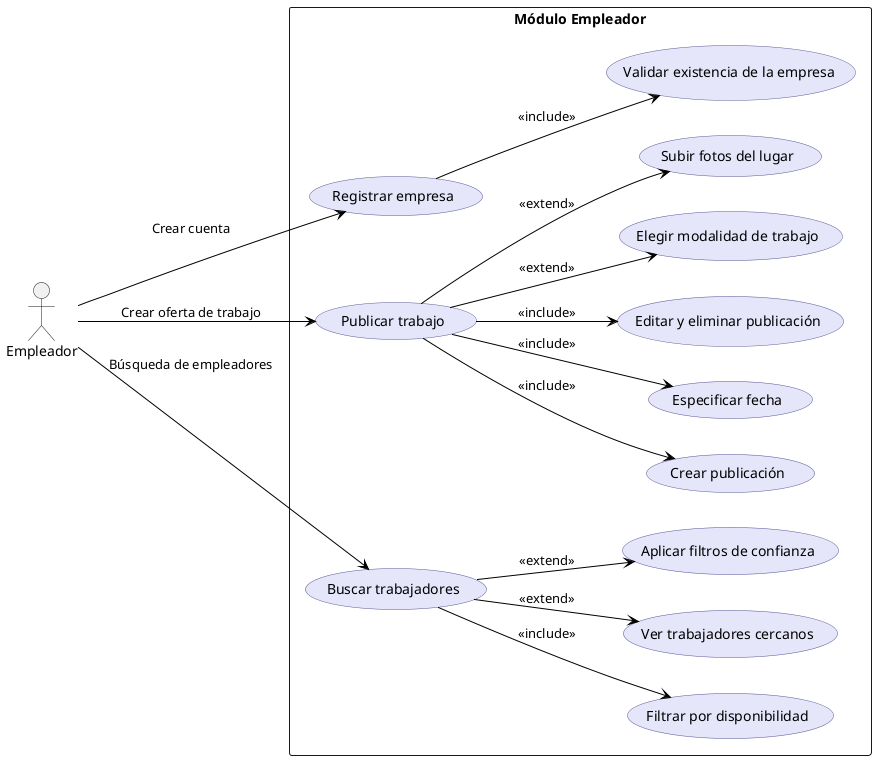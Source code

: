 @startuml empleador
left to right direction
skinparam packageStyle rectangle
skinparam backgroundColor #ffffff
skinparam usecase {
  BackgroundColor #e6e6fa
  BorderColor #5a5a99
  ArrowColor Black
  FontColor Black
}

actor Empleador

rectangle "Módulo Empleador" {

  ' Casos de uso generales
  usecase "Registrar empresa" as UC1
  usecase "Publicar trabajo" as UC2
  usecase "Buscar trabajadores" as UC3

  ' Casos de uso secundarios de Registrar empresa
  usecase "Validar existencia de la empresa" as UC1A

  ' Casos de uso secundarios de Publicar trabajo
  usecase "Crear publicación" as UC2A
  usecase "Especificar fecha" as UC2B
  usecase "Editar y eliminar publicación" as UC2C
  usecase "Elegir modalidad de trabajo" as UC2D
  usecase "Subir fotos del lugar" as UC2E

  ' Casos de uso secundarios de Buscar trabajadores
  usecase "Filtrar por disponibilidad" as UC3A
  usecase "Ver trabajadores cercanos" as UC3B
  usecase "Aplicar filtros de confianza" as UC3C

  ' Relaciones include y extend
  UC1 --> UC1A : <<include>>

  UC2 --> UC2A : <<include>>
  UC2 --> UC2B : <<include>>
  UC2 --> UC2C : <<include>>
  UC2 --> UC2D : <<extend>>
  UC2 --> UC2E : <<extend>>

  UC3 --> UC3A : <<include>>
  UC3 --> UC3B : <<extend>>
  UC3 --> UC3C : <<extend>>

}

' Conexiones del actor con nombres personalizados
Empleador --> UC1 : Crear cuenta
Empleador --> UC2 : Crear oferta de trabajo
Empleador --> UC3 : Búsqueda de empleadores

@enduml

